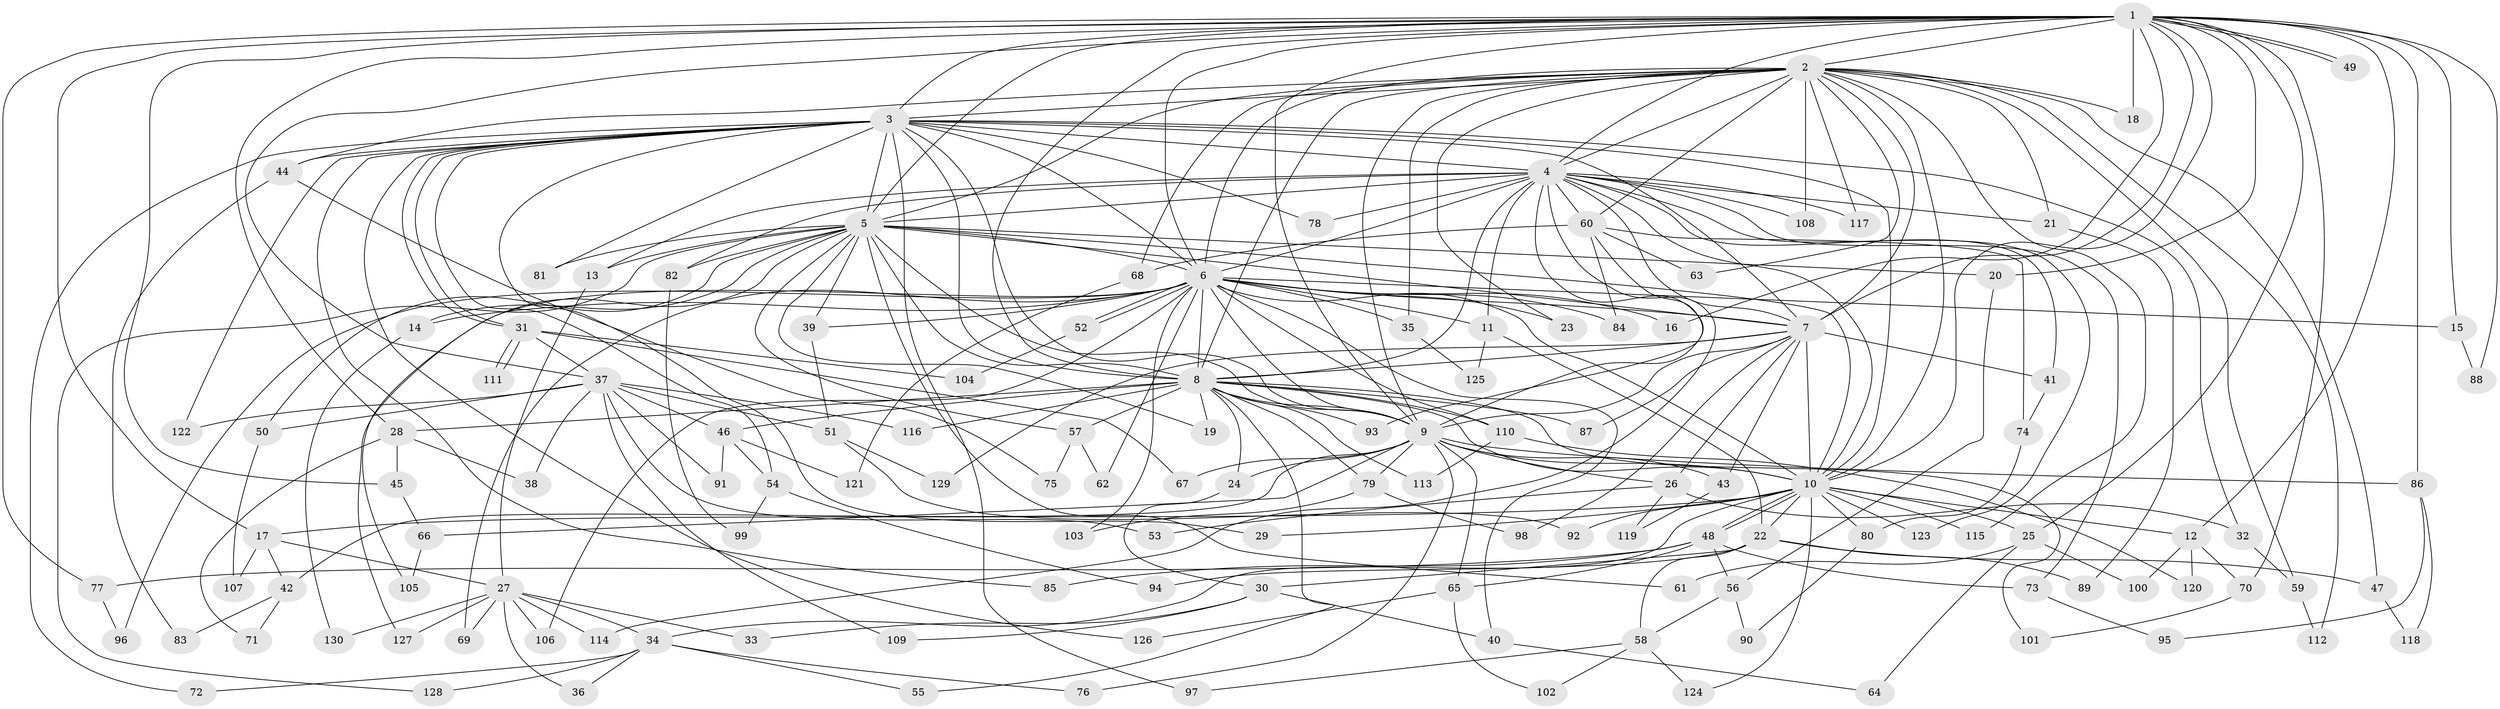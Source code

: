 // coarse degree distribution, {24: 0.010869565217391304, 19: 0.06521739130434782, 4: 0.13043478260869565, 3: 0.1956521739130435, 21: 0.021739130434782608, 5: 0.07608695652173914, 2: 0.391304347826087, 7: 0.03260869565217391, 6: 0.021739130434782608, 1: 0.021739130434782608, 14: 0.010869565217391304, 10: 0.021739130434782608}
// Generated by graph-tools (version 1.1) at 2025/36/03/04/25 23:36:37]
// undirected, 130 vertices, 285 edges
graph export_dot {
  node [color=gray90,style=filled];
  1;
  2;
  3;
  4;
  5;
  6;
  7;
  8;
  9;
  10;
  11;
  12;
  13;
  14;
  15;
  16;
  17;
  18;
  19;
  20;
  21;
  22;
  23;
  24;
  25;
  26;
  27;
  28;
  29;
  30;
  31;
  32;
  33;
  34;
  35;
  36;
  37;
  38;
  39;
  40;
  41;
  42;
  43;
  44;
  45;
  46;
  47;
  48;
  49;
  50;
  51;
  52;
  53;
  54;
  55;
  56;
  57;
  58;
  59;
  60;
  61;
  62;
  63;
  64;
  65;
  66;
  67;
  68;
  69;
  70;
  71;
  72;
  73;
  74;
  75;
  76;
  77;
  78;
  79;
  80;
  81;
  82;
  83;
  84;
  85;
  86;
  87;
  88;
  89;
  90;
  91;
  92;
  93;
  94;
  95;
  96;
  97;
  98;
  99;
  100;
  101;
  102;
  103;
  104;
  105;
  106;
  107;
  108;
  109;
  110;
  111;
  112;
  113;
  114;
  115;
  116;
  117;
  118;
  119;
  120;
  121;
  122;
  123;
  124;
  125;
  126;
  127;
  128;
  129;
  130;
  1 -- 2;
  1 -- 3;
  1 -- 4;
  1 -- 5;
  1 -- 6;
  1 -- 7;
  1 -- 8;
  1 -- 9;
  1 -- 10;
  1 -- 12;
  1 -- 15;
  1 -- 16;
  1 -- 17;
  1 -- 18;
  1 -- 20;
  1 -- 25;
  1 -- 28;
  1 -- 37;
  1 -- 45;
  1 -- 49;
  1 -- 49;
  1 -- 70;
  1 -- 77;
  1 -- 86;
  1 -- 88;
  2 -- 3;
  2 -- 4;
  2 -- 5;
  2 -- 6;
  2 -- 7;
  2 -- 8;
  2 -- 9;
  2 -- 10;
  2 -- 18;
  2 -- 21;
  2 -- 23;
  2 -- 35;
  2 -- 44;
  2 -- 47;
  2 -- 59;
  2 -- 60;
  2 -- 63;
  2 -- 68;
  2 -- 108;
  2 -- 112;
  2 -- 115;
  2 -- 117;
  3 -- 4;
  3 -- 5;
  3 -- 6;
  3 -- 7;
  3 -- 8;
  3 -- 9;
  3 -- 10;
  3 -- 29;
  3 -- 31;
  3 -- 31;
  3 -- 32;
  3 -- 44;
  3 -- 54;
  3 -- 72;
  3 -- 78;
  3 -- 81;
  3 -- 85;
  3 -- 97;
  3 -- 122;
  3 -- 126;
  4 -- 5;
  4 -- 6;
  4 -- 7;
  4 -- 8;
  4 -- 9;
  4 -- 10;
  4 -- 11;
  4 -- 13;
  4 -- 21;
  4 -- 41;
  4 -- 60;
  4 -- 73;
  4 -- 78;
  4 -- 82;
  4 -- 108;
  4 -- 114;
  4 -- 117;
  4 -- 123;
  5 -- 6;
  5 -- 7;
  5 -- 8;
  5 -- 9;
  5 -- 10;
  5 -- 13;
  5 -- 14;
  5 -- 19;
  5 -- 20;
  5 -- 39;
  5 -- 50;
  5 -- 57;
  5 -- 61;
  5 -- 81;
  5 -- 82;
  5 -- 105;
  5 -- 128;
  6 -- 7;
  6 -- 8;
  6 -- 9;
  6 -- 10;
  6 -- 11;
  6 -- 14;
  6 -- 15;
  6 -- 16;
  6 -- 23;
  6 -- 35;
  6 -- 39;
  6 -- 40;
  6 -- 52;
  6 -- 52;
  6 -- 62;
  6 -- 69;
  6 -- 84;
  6 -- 96;
  6 -- 103;
  6 -- 106;
  6 -- 110;
  6 -- 127;
  7 -- 8;
  7 -- 9;
  7 -- 10;
  7 -- 26;
  7 -- 41;
  7 -- 43;
  7 -- 87;
  7 -- 98;
  7 -- 129;
  8 -- 9;
  8 -- 10;
  8 -- 19;
  8 -- 24;
  8 -- 28;
  8 -- 46;
  8 -- 55;
  8 -- 57;
  8 -- 79;
  8 -- 87;
  8 -- 93;
  8 -- 101;
  8 -- 110;
  8 -- 113;
  8 -- 116;
  9 -- 10;
  9 -- 24;
  9 -- 26;
  9 -- 42;
  9 -- 43;
  9 -- 65;
  9 -- 66;
  9 -- 67;
  9 -- 76;
  9 -- 79;
  9 -- 86;
  10 -- 12;
  10 -- 17;
  10 -- 22;
  10 -- 25;
  10 -- 29;
  10 -- 34;
  10 -- 48;
  10 -- 48;
  10 -- 80;
  10 -- 92;
  10 -- 115;
  10 -- 123;
  10 -- 124;
  11 -- 22;
  11 -- 125;
  12 -- 70;
  12 -- 100;
  12 -- 120;
  13 -- 27;
  14 -- 130;
  15 -- 88;
  17 -- 27;
  17 -- 42;
  17 -- 107;
  20 -- 56;
  21 -- 89;
  22 -- 30;
  22 -- 47;
  22 -- 58;
  22 -- 89;
  22 -- 94;
  24 -- 30;
  25 -- 61;
  25 -- 64;
  25 -- 100;
  26 -- 32;
  26 -- 53;
  26 -- 119;
  27 -- 33;
  27 -- 34;
  27 -- 36;
  27 -- 69;
  27 -- 106;
  27 -- 114;
  27 -- 127;
  27 -- 130;
  28 -- 38;
  28 -- 45;
  28 -- 71;
  30 -- 33;
  30 -- 40;
  30 -- 109;
  31 -- 37;
  31 -- 67;
  31 -- 104;
  31 -- 111;
  31 -- 111;
  32 -- 59;
  34 -- 36;
  34 -- 55;
  34 -- 72;
  34 -- 76;
  34 -- 128;
  35 -- 125;
  37 -- 38;
  37 -- 46;
  37 -- 50;
  37 -- 51;
  37 -- 53;
  37 -- 91;
  37 -- 109;
  37 -- 116;
  37 -- 122;
  39 -- 51;
  40 -- 64;
  41 -- 74;
  42 -- 71;
  42 -- 83;
  43 -- 119;
  44 -- 75;
  44 -- 83;
  45 -- 66;
  46 -- 54;
  46 -- 91;
  46 -- 121;
  47 -- 118;
  48 -- 56;
  48 -- 65;
  48 -- 73;
  48 -- 77;
  48 -- 85;
  50 -- 107;
  51 -- 92;
  51 -- 129;
  52 -- 104;
  54 -- 94;
  54 -- 99;
  56 -- 58;
  56 -- 90;
  57 -- 62;
  57 -- 75;
  58 -- 97;
  58 -- 102;
  58 -- 124;
  59 -- 112;
  60 -- 63;
  60 -- 68;
  60 -- 74;
  60 -- 84;
  60 -- 93;
  65 -- 102;
  65 -- 126;
  66 -- 105;
  68 -- 121;
  70 -- 101;
  73 -- 95;
  74 -- 80;
  77 -- 96;
  79 -- 98;
  79 -- 103;
  80 -- 90;
  82 -- 99;
  86 -- 95;
  86 -- 118;
  110 -- 113;
  110 -- 120;
}
